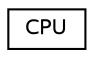 digraph "Graphical Class Hierarchy"
{
  edge [fontname="Helvetica",fontsize="10",labelfontname="Helvetica",labelfontsize="10"];
  node [fontname="Helvetica",fontsize="10",shape=record];
  rankdir="LR";
  Node1 [label="CPU",height=0.2,width=0.4,color="black", fillcolor="white", style="filled",URL="$d3/dcc/classCPU.html"];
}
